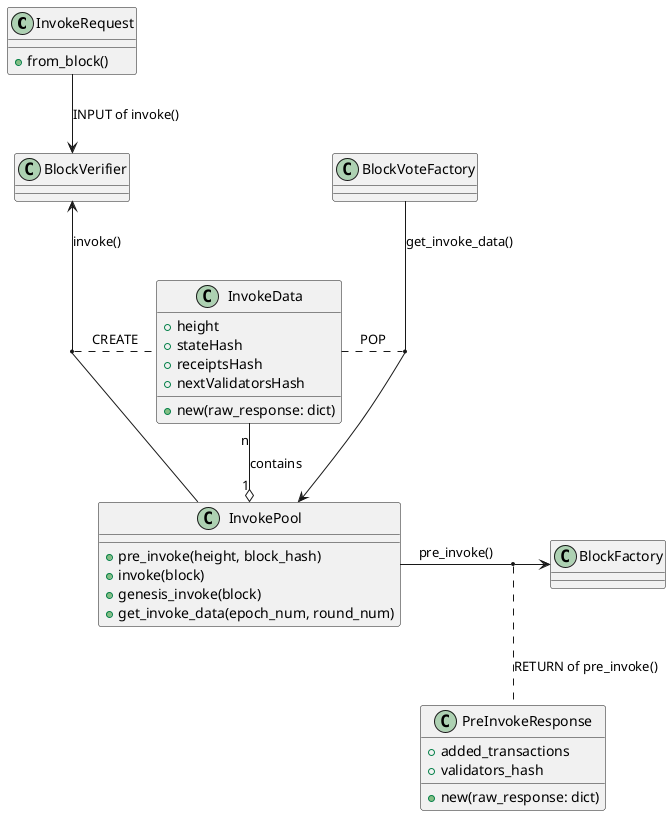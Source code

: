 @startuml
class "InvokeRequest" as req {
    + from_block()
}
class "PreInvokeResponse" as pre_res {
    + added_transactions
    + validators_hash
    + new(raw_response: dict)
}
class "InvokeData" as invoke_data {
    + height
    + stateHash
    + receiptsHash
    + nextValidatorsHash
    + new(raw_response: dict)
}
class "InvokePool" as invoke_pool {
    + pre_invoke(height, block_hash)
    + invoke(block)
    + genesis_invoke(block)
    + get_invoke_data(epoch_num, round_num)
}

class "BlockVoteFactory" as vote_fac
class "BlockVerifier" as verifier
class "BlockFactory" as block_fac

' Relations
invoke_pool -> block_fac: pre_invoke()
(block_fac, invoke_pool) . pre_res: RETURN of pre_invoke()
req --> verifier: INPUT of invoke()

verifier <-- invoke_pool: invoke()

invoke_pool "1" o-up- "n" invoke_data: "contains"

vote_fac <-up- invoke_pool: get_invoke_data()
(verifier, invoke_pool) . invoke_data: CREATE
invoke_data . (vote_fac, invoke_pool): POP
@enduml